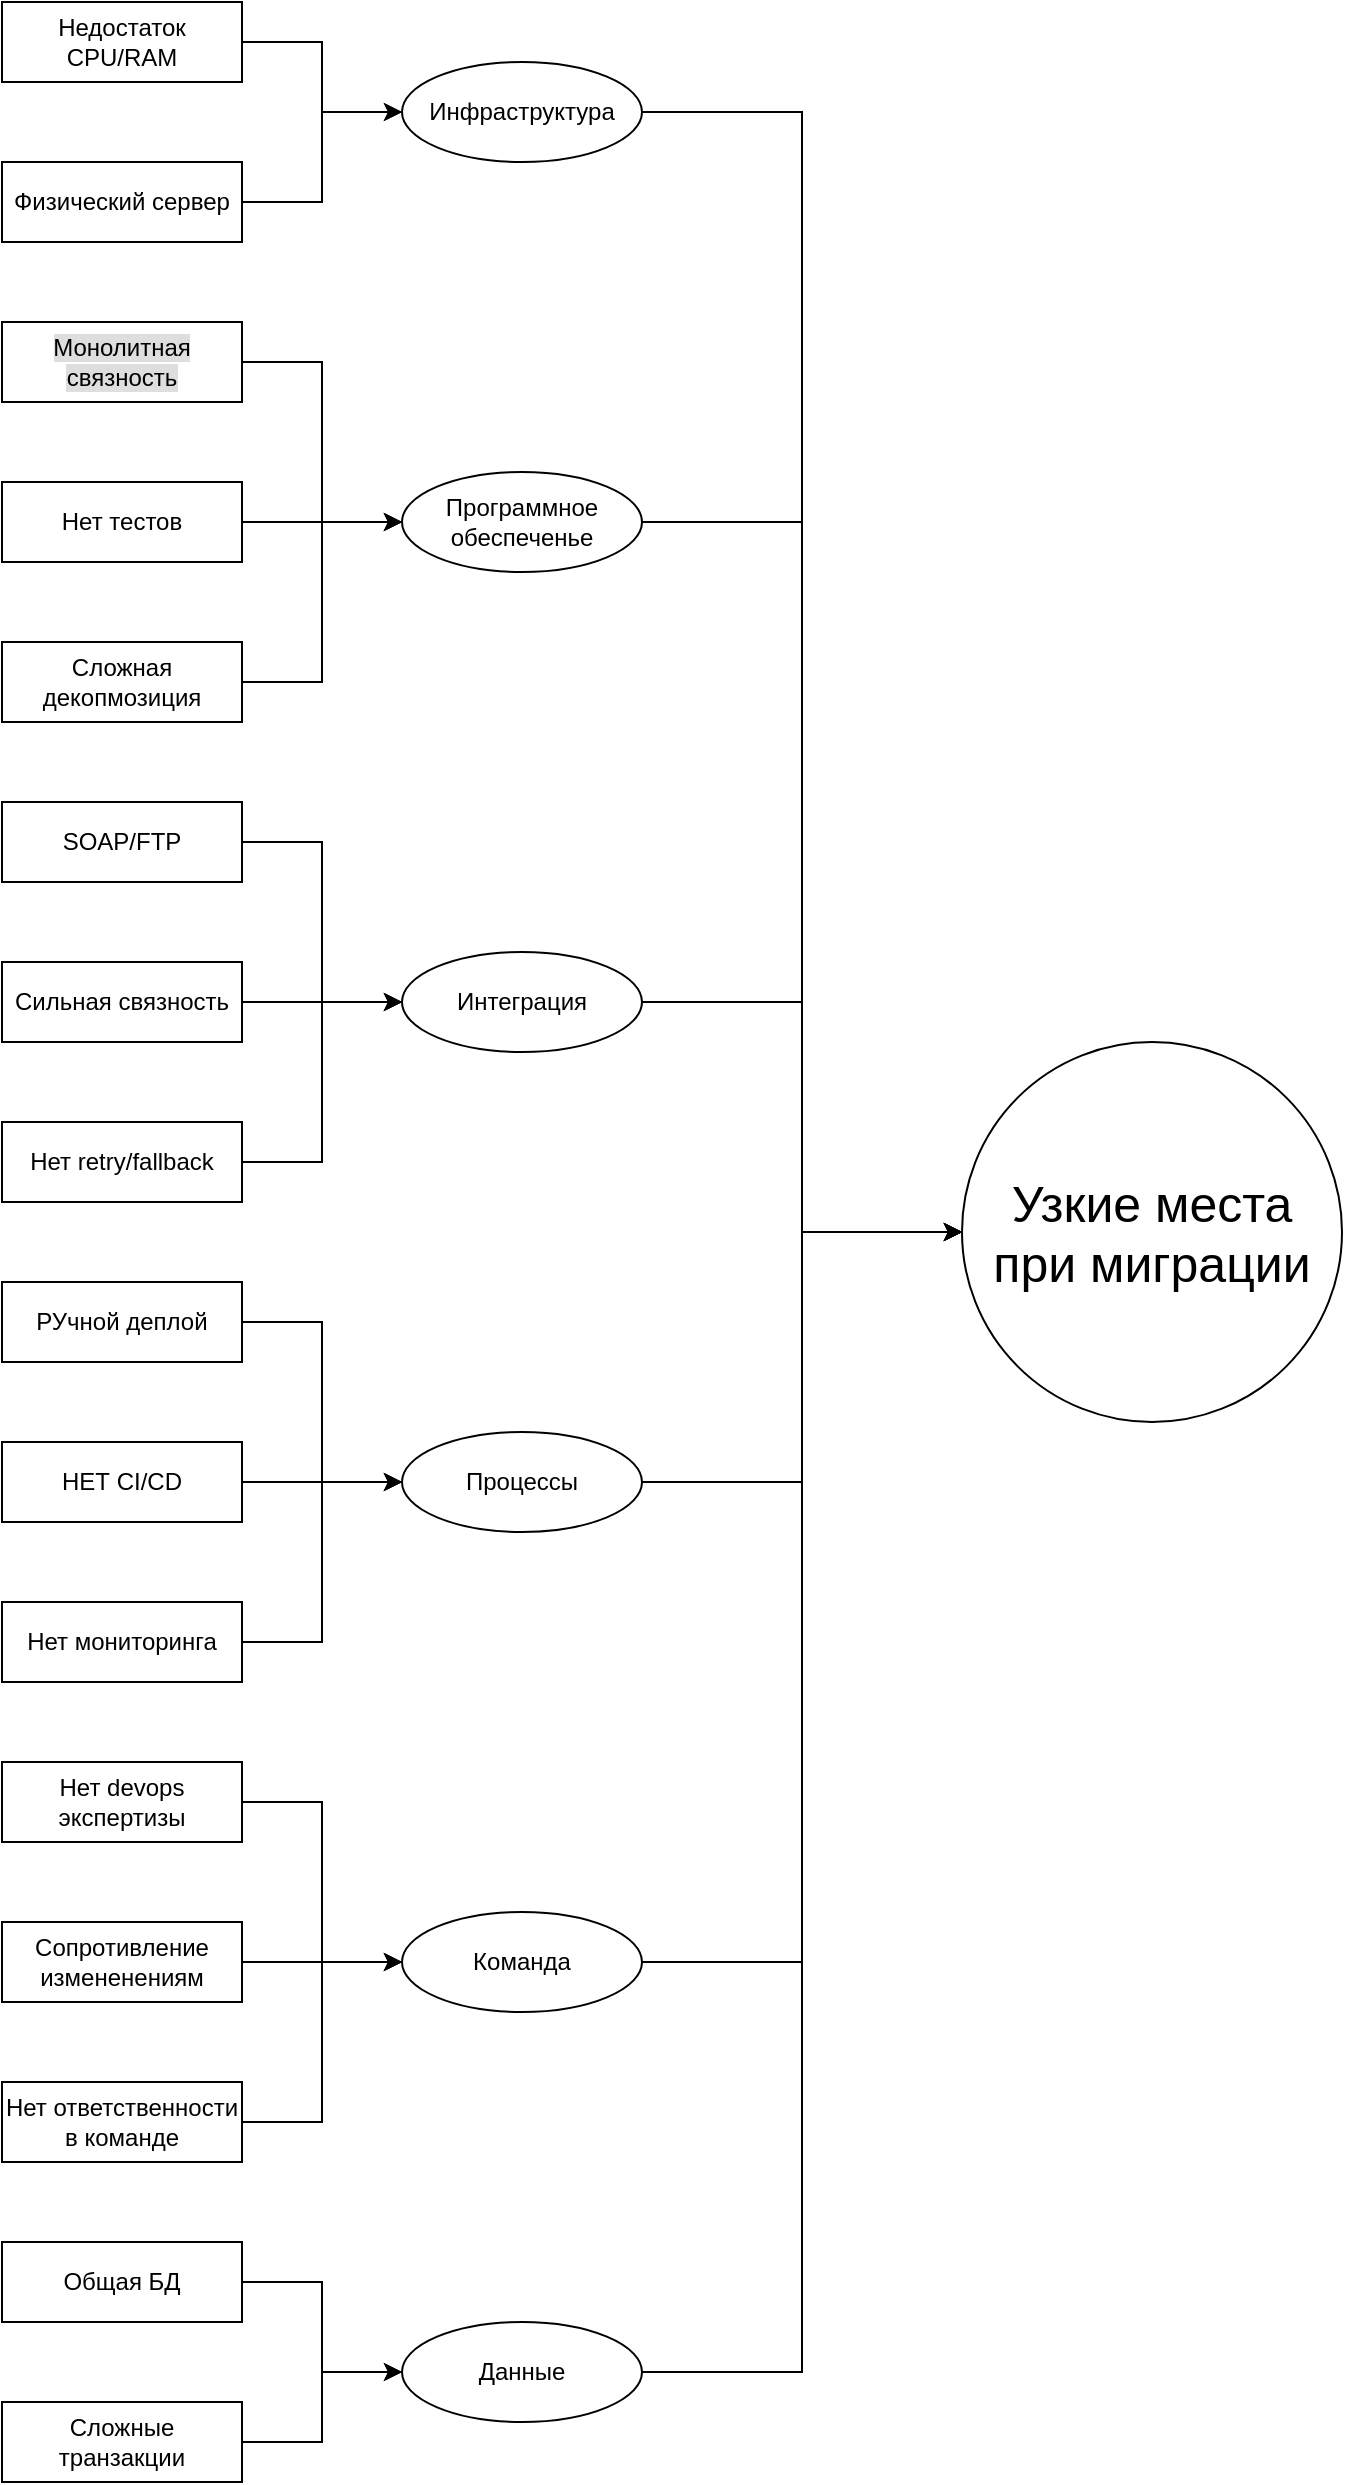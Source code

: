 <mxfile version="22.1.22" type="embed">
  <diagram name="Страница — 1" id="IB3hmVz5Mjldi7dOJ7lX">
    <mxGraphModel dx="814" dy="470" grid="1" gridSize="10" guides="1" tooltips="1" connect="1" arrows="1" fold="1" page="1" pageScale="1" pageWidth="827" pageHeight="1169" math="0" shadow="0">
      <root>
        <mxCell id="0" />
        <mxCell id="1" parent="0" />
        <mxCell id="Ph2_vFc4Ig8jfNf9v6nr-14" style="edgeStyle=orthogonalEdgeStyle;rounded=0;orthogonalLoop=1;jettySize=auto;html=1;exitX=1;exitY=0.5;exitDx=0;exitDy=0;entryX=0;entryY=0.5;entryDx=0;entryDy=0;" parent="1" source="Ph2_vFc4Ig8jfNf9v6nr-1" target="Ph2_vFc4Ig8jfNf9v6nr-11" edge="1">
          <mxGeometry relative="1" as="geometry" />
        </mxCell>
        <mxCell id="Ph2_vFc4Ig8jfNf9v6nr-1" value="&lt;span style=&quot;background-color: light-dark(#ffffff, var(--ge-dark-color, #121212));&quot;&gt;Недостаток CPU/RAM&lt;/span&gt;" style="rounded=0;whiteSpace=wrap;html=1;" parent="1" vertex="1">
          <mxGeometry x="80" y="160" width="120" height="40" as="geometry" />
        </mxCell>
        <mxCell id="Ph2_vFc4Ig8jfNf9v6nr-16" style="edgeStyle=orthogonalEdgeStyle;rounded=0;orthogonalLoop=1;jettySize=auto;html=1;exitX=1;exitY=0.5;exitDx=0;exitDy=0;entryX=0;entryY=0.5;entryDx=0;entryDy=0;" parent="1" source="Ph2_vFc4Ig8jfNf9v6nr-2" target="Ph2_vFc4Ig8jfNf9v6nr-11" edge="1">
          <mxGeometry relative="1" as="geometry" />
        </mxCell>
        <mxCell id="Ph2_vFc4Ig8jfNf9v6nr-2" value="&lt;span style=&quot;&quot;&gt;Физический сервер&lt;/span&gt;" style="rounded=0;whiteSpace=wrap;html=1;strokeColor=default;labelBackgroundColor=default;" parent="1" vertex="1">
          <mxGeometry x="80" y="240" width="120" height="40" as="geometry" />
        </mxCell>
        <mxCell id="Ph2_vFc4Ig8jfNf9v6nr-17" style="edgeStyle=orthogonalEdgeStyle;rounded=0;orthogonalLoop=1;jettySize=auto;html=1;exitX=1;exitY=0.5;exitDx=0;exitDy=0;entryX=0;entryY=0.5;entryDx=0;entryDy=0;" parent="1" source="Ph2_vFc4Ig8jfNf9v6nr-3" target="Ph2_vFc4Ig8jfNf9v6nr-12" edge="1">
          <mxGeometry relative="1" as="geometry" />
        </mxCell>
        <mxCell id="Ph2_vFc4Ig8jfNf9v6nr-3" value="&lt;span style=&quot;background-color: rgb(222, 222, 222);&quot;&gt;Монолитная связность&lt;/span&gt;" style="rounded=0;whiteSpace=wrap;html=1;" parent="1" vertex="1">
          <mxGeometry x="80" y="320" width="120" height="40" as="geometry" />
        </mxCell>
        <mxCell id="Ph2_vFc4Ig8jfNf9v6nr-19" style="edgeStyle=orthogonalEdgeStyle;rounded=0;orthogonalLoop=1;jettySize=auto;html=1;exitX=1;exitY=0.5;exitDx=0;exitDy=0;entryX=0;entryY=0.5;entryDx=0;entryDy=0;" parent="1" source="Ph2_vFc4Ig8jfNf9v6nr-4" target="Ph2_vFc4Ig8jfNf9v6nr-12" edge="1">
          <mxGeometry relative="1" as="geometry" />
        </mxCell>
        <mxCell id="Ph2_vFc4Ig8jfNf9v6nr-4" value="&lt;span style=&quot;&quot;&gt;Нет тестов&lt;/span&gt;" style="rounded=0;whiteSpace=wrap;html=1;labelBackgroundColor=default;" parent="1" vertex="1">
          <mxGeometry x="80" y="400" width="120" height="40" as="geometry" />
        </mxCell>
        <mxCell id="Ph2_vFc4Ig8jfNf9v6nr-21" style="edgeStyle=orthogonalEdgeStyle;rounded=0;orthogonalLoop=1;jettySize=auto;html=1;exitX=1;exitY=0.5;exitDx=0;exitDy=0;entryX=0;entryY=0.5;entryDx=0;entryDy=0;" parent="1" source="Ph2_vFc4Ig8jfNf9v6nr-5" target="Ph2_vFc4Ig8jfNf9v6nr-12" edge="1">
          <mxGeometry relative="1" as="geometry" />
        </mxCell>
        <mxCell id="Ph2_vFc4Ig8jfNf9v6nr-5" value="&lt;span style=&quot;&quot;&gt;Сложная декопмозиция&lt;/span&gt;" style="rounded=0;whiteSpace=wrap;html=1;labelBackgroundColor=default;" parent="1" vertex="1">
          <mxGeometry x="80" y="480" width="120" height="40" as="geometry" />
        </mxCell>
        <mxCell id="Ph2_vFc4Ig8jfNf9v6nr-22" style="edgeStyle=orthogonalEdgeStyle;rounded=0;orthogonalLoop=1;jettySize=auto;html=1;exitX=1;exitY=0.5;exitDx=0;exitDy=0;entryX=0;entryY=0.5;entryDx=0;entryDy=0;" parent="1" source="Ph2_vFc4Ig8jfNf9v6nr-8" target="Ph2_vFc4Ig8jfNf9v6nr-13" edge="1">
          <mxGeometry relative="1" as="geometry" />
        </mxCell>
        <mxCell id="Ph2_vFc4Ig8jfNf9v6nr-8" value="&lt;span style=&quot;&quot;&gt;SOAP/FTP&lt;/span&gt;" style="rounded=0;whiteSpace=wrap;html=1;labelBackgroundColor=default;" parent="1" vertex="1">
          <mxGeometry x="80" y="560" width="120" height="40" as="geometry" />
        </mxCell>
        <mxCell id="Ph2_vFc4Ig8jfNf9v6nr-24" style="edgeStyle=orthogonalEdgeStyle;rounded=0;orthogonalLoop=1;jettySize=auto;html=1;exitX=1;exitY=0.5;exitDx=0;exitDy=0;entryX=0;entryY=0.5;entryDx=0;entryDy=0;" parent="1" source="Ph2_vFc4Ig8jfNf9v6nr-9" target="Ph2_vFc4Ig8jfNf9v6nr-13" edge="1">
          <mxGeometry relative="1" as="geometry" />
        </mxCell>
        <mxCell id="Ph2_vFc4Ig8jfNf9v6nr-9" value="&lt;span style=&quot;&quot;&gt;Сильная связность&lt;/span&gt;" style="rounded=0;whiteSpace=wrap;html=1;labelBackgroundColor=default;" parent="1" vertex="1">
          <mxGeometry x="80" y="640" width="120" height="40" as="geometry" />
        </mxCell>
        <mxCell id="Ph2_vFc4Ig8jfNf9v6nr-25" style="edgeStyle=orthogonalEdgeStyle;rounded=0;orthogonalLoop=1;jettySize=auto;html=1;exitX=1;exitY=0.5;exitDx=0;exitDy=0;entryX=0;entryY=0.5;entryDx=0;entryDy=0;" parent="1" source="Ph2_vFc4Ig8jfNf9v6nr-10" target="Ph2_vFc4Ig8jfNf9v6nr-13" edge="1">
          <mxGeometry relative="1" as="geometry" />
        </mxCell>
        <mxCell id="Ph2_vFc4Ig8jfNf9v6nr-10" value="&lt;span style=&quot;&quot;&gt;Нет retry/fallback&lt;/span&gt;" style="rounded=0;whiteSpace=wrap;html=1;labelBackgroundColor=default;" parent="1" vertex="1">
          <mxGeometry x="80" y="720" width="120" height="40" as="geometry" />
        </mxCell>
        <mxCell id="Ph2_vFc4Ig8jfNf9v6nr-48" style="edgeStyle=orthogonalEdgeStyle;rounded=0;orthogonalLoop=1;jettySize=auto;html=1;exitX=1;exitY=0.5;exitDx=0;exitDy=0;entryX=0;entryY=0.5;entryDx=0;entryDy=0;" parent="1" source="Ph2_vFc4Ig8jfNf9v6nr-11" target="Ph2_vFc4Ig8jfNf9v6nr-47" edge="1">
          <mxGeometry relative="1" as="geometry" />
        </mxCell>
        <mxCell id="Ph2_vFc4Ig8jfNf9v6nr-11" value="&lt;span style=&quot;background-color: light-dark(#ffffff, var(--ge-dark-color, #121212));&quot;&gt;Инфраструктура&lt;/span&gt;" style="ellipse;whiteSpace=wrap;html=1;" parent="1" vertex="1">
          <mxGeometry x="280" y="190" width="120" height="50" as="geometry" />
        </mxCell>
        <mxCell id="Ph2_vFc4Ig8jfNf9v6nr-49" style="edgeStyle=orthogonalEdgeStyle;rounded=0;orthogonalLoop=1;jettySize=auto;html=1;exitX=1;exitY=0.5;exitDx=0;exitDy=0;entryX=0;entryY=0.5;entryDx=0;entryDy=0;" parent="1" source="Ph2_vFc4Ig8jfNf9v6nr-12" target="Ph2_vFc4Ig8jfNf9v6nr-47" edge="1">
          <mxGeometry relative="1" as="geometry" />
        </mxCell>
        <mxCell id="Ph2_vFc4Ig8jfNf9v6nr-12" value="&lt;span style=&quot;background-color: light-dark(#ffffff, var(--ge-dark-color, #121212));&quot;&gt;Программное обеспеченье&lt;/span&gt;" style="ellipse;whiteSpace=wrap;html=1;" parent="1" vertex="1">
          <mxGeometry x="280" y="395" width="120" height="50" as="geometry" />
        </mxCell>
        <mxCell id="Ph2_vFc4Ig8jfNf9v6nr-51" style="edgeStyle=orthogonalEdgeStyle;rounded=0;orthogonalLoop=1;jettySize=auto;html=1;exitX=1;exitY=0.5;exitDx=0;exitDy=0;entryX=0;entryY=0.5;entryDx=0;entryDy=0;" parent="1" source="Ph2_vFc4Ig8jfNf9v6nr-13" target="Ph2_vFc4Ig8jfNf9v6nr-47" edge="1">
          <mxGeometry relative="1" as="geometry" />
        </mxCell>
        <mxCell id="Ph2_vFc4Ig8jfNf9v6nr-13" value="&lt;span style=&quot;background-color: light-dark(#ffffff, var(--ge-dark-color, #121212));&quot;&gt;Интеграция&lt;/span&gt;" style="ellipse;whiteSpace=wrap;html=1;" parent="1" vertex="1">
          <mxGeometry x="280" y="635" width="120" height="50" as="geometry" />
        </mxCell>
        <mxCell id="Ph2_vFc4Ig8jfNf9v6nr-26" style="edgeStyle=orthogonalEdgeStyle;rounded=0;orthogonalLoop=1;jettySize=auto;html=1;exitX=1;exitY=0.5;exitDx=0;exitDy=0;entryX=0;entryY=0.5;entryDx=0;entryDy=0;" parent="1" source="Ph2_vFc4Ig8jfNf9v6nr-27" target="Ph2_vFc4Ig8jfNf9v6nr-32" edge="1">
          <mxGeometry relative="1" as="geometry" />
        </mxCell>
        <mxCell id="Ph2_vFc4Ig8jfNf9v6nr-27" value="&lt;span style=&quot;&quot;&gt;РУчной деплой&lt;/span&gt;" style="rounded=0;whiteSpace=wrap;html=1;labelBackgroundColor=default;" parent="1" vertex="1">
          <mxGeometry x="80" y="800" width="120" height="40" as="geometry" />
        </mxCell>
        <mxCell id="Ph2_vFc4Ig8jfNf9v6nr-28" style="edgeStyle=orthogonalEdgeStyle;rounded=0;orthogonalLoop=1;jettySize=auto;html=1;exitX=1;exitY=0.5;exitDx=0;exitDy=0;entryX=0;entryY=0.5;entryDx=0;entryDy=0;" parent="1" source="Ph2_vFc4Ig8jfNf9v6nr-29" target="Ph2_vFc4Ig8jfNf9v6nr-32" edge="1">
          <mxGeometry relative="1" as="geometry" />
        </mxCell>
        <mxCell id="Ph2_vFc4Ig8jfNf9v6nr-29" value="&lt;span style=&quot;&quot;&gt;НЕТ CI/CD&lt;/span&gt;" style="rounded=0;whiteSpace=wrap;html=1;labelBackgroundColor=default;" parent="1" vertex="1">
          <mxGeometry x="80" y="880" width="120" height="40" as="geometry" />
        </mxCell>
        <mxCell id="Ph2_vFc4Ig8jfNf9v6nr-30" style="edgeStyle=orthogonalEdgeStyle;rounded=0;orthogonalLoop=1;jettySize=auto;html=1;exitX=1;exitY=0.5;exitDx=0;exitDy=0;entryX=0;entryY=0.5;entryDx=0;entryDy=0;" parent="1" source="Ph2_vFc4Ig8jfNf9v6nr-31" target="Ph2_vFc4Ig8jfNf9v6nr-32" edge="1">
          <mxGeometry relative="1" as="geometry" />
        </mxCell>
        <mxCell id="Ph2_vFc4Ig8jfNf9v6nr-31" value="&lt;span style=&quot;&quot;&gt;Нет мониторинга&lt;/span&gt;" style="rounded=0;whiteSpace=wrap;html=1;labelBackgroundColor=default;" parent="1" vertex="1">
          <mxGeometry x="80" y="960" width="120" height="40" as="geometry" />
        </mxCell>
        <mxCell id="Ph2_vFc4Ig8jfNf9v6nr-53" style="edgeStyle=orthogonalEdgeStyle;rounded=0;orthogonalLoop=1;jettySize=auto;html=1;exitX=1;exitY=0.5;exitDx=0;exitDy=0;entryX=0;entryY=0.5;entryDx=0;entryDy=0;" parent="1" source="Ph2_vFc4Ig8jfNf9v6nr-32" target="Ph2_vFc4Ig8jfNf9v6nr-47" edge="1">
          <mxGeometry relative="1" as="geometry" />
        </mxCell>
        <mxCell id="Ph2_vFc4Ig8jfNf9v6nr-32" value="&lt;span style=&quot;background-color: light-dark(#ffffff, var(--ge-dark-color, #121212));&quot;&gt;Процессы&lt;/span&gt;" style="ellipse;whiteSpace=wrap;html=1;" parent="1" vertex="1">
          <mxGeometry x="280" y="875" width="120" height="50" as="geometry" />
        </mxCell>
        <mxCell id="Ph2_vFc4Ig8jfNf9v6nr-33" style="edgeStyle=orthogonalEdgeStyle;rounded=0;orthogonalLoop=1;jettySize=auto;html=1;exitX=1;exitY=0.5;exitDx=0;exitDy=0;entryX=0;entryY=0.5;entryDx=0;entryDy=0;" parent="1" source="Ph2_vFc4Ig8jfNf9v6nr-34" target="Ph2_vFc4Ig8jfNf9v6nr-39" edge="1">
          <mxGeometry relative="1" as="geometry" />
        </mxCell>
        <mxCell id="Ph2_vFc4Ig8jfNf9v6nr-34" value="&lt;span style=&quot;&quot;&gt;Нет devops экспертизы&lt;/span&gt;" style="rounded=0;whiteSpace=wrap;html=1;labelBackgroundColor=default;" parent="1" vertex="1">
          <mxGeometry x="80" y="1040" width="120" height="40" as="geometry" />
        </mxCell>
        <mxCell id="Ph2_vFc4Ig8jfNf9v6nr-35" style="edgeStyle=orthogonalEdgeStyle;rounded=0;orthogonalLoop=1;jettySize=auto;html=1;exitX=1;exitY=0.5;exitDx=0;exitDy=0;entryX=0;entryY=0.5;entryDx=0;entryDy=0;" parent="1" source="Ph2_vFc4Ig8jfNf9v6nr-36" target="Ph2_vFc4Ig8jfNf9v6nr-39" edge="1">
          <mxGeometry relative="1" as="geometry" />
        </mxCell>
        <mxCell id="Ph2_vFc4Ig8jfNf9v6nr-36" value="&lt;span style=&quot;&quot;&gt;Сопротивление измененениям&lt;/span&gt;" style="rounded=0;whiteSpace=wrap;html=1;labelBackgroundColor=default;" parent="1" vertex="1">
          <mxGeometry x="80" y="1120" width="120" height="40" as="geometry" />
        </mxCell>
        <mxCell id="Ph2_vFc4Ig8jfNf9v6nr-37" style="edgeStyle=orthogonalEdgeStyle;rounded=0;orthogonalLoop=1;jettySize=auto;html=1;exitX=1;exitY=0.5;exitDx=0;exitDy=0;entryX=0;entryY=0.5;entryDx=0;entryDy=0;" parent="1" source="Ph2_vFc4Ig8jfNf9v6nr-38" target="Ph2_vFc4Ig8jfNf9v6nr-39" edge="1">
          <mxGeometry relative="1" as="geometry" />
        </mxCell>
        <mxCell id="Ph2_vFc4Ig8jfNf9v6nr-38" value="&lt;span style=&quot;&quot;&gt;Нет ответственности в команде&lt;/span&gt;" style="rounded=0;whiteSpace=wrap;html=1;labelBackgroundColor=default;" parent="1" vertex="1">
          <mxGeometry x="80" y="1200" width="120" height="40" as="geometry" />
        </mxCell>
        <mxCell id="Ph2_vFc4Ig8jfNf9v6nr-54" style="edgeStyle=orthogonalEdgeStyle;rounded=0;orthogonalLoop=1;jettySize=auto;html=1;exitX=1;exitY=0.5;exitDx=0;exitDy=0;entryX=0;entryY=0.5;entryDx=0;entryDy=0;" parent="1" source="Ph2_vFc4Ig8jfNf9v6nr-39" target="Ph2_vFc4Ig8jfNf9v6nr-47" edge="1">
          <mxGeometry relative="1" as="geometry" />
        </mxCell>
        <mxCell id="Ph2_vFc4Ig8jfNf9v6nr-39" value="&lt;span style=&quot;background-color: light-dark(#ffffff, var(--ge-dark-color, #121212));&quot;&gt;Команда&lt;/span&gt;" style="ellipse;whiteSpace=wrap;html=1;" parent="1" vertex="1">
          <mxGeometry x="280" y="1115" width="120" height="50" as="geometry" />
        </mxCell>
        <mxCell id="Ph2_vFc4Ig8jfNf9v6nr-40" style="edgeStyle=orthogonalEdgeStyle;rounded=0;orthogonalLoop=1;jettySize=auto;html=1;exitX=1;exitY=0.5;exitDx=0;exitDy=0;entryX=0;entryY=0.5;entryDx=0;entryDy=0;" parent="1" source="Ph2_vFc4Ig8jfNf9v6nr-41" target="Ph2_vFc4Ig8jfNf9v6nr-46" edge="1">
          <mxGeometry relative="1" as="geometry" />
        </mxCell>
        <mxCell id="Ph2_vFc4Ig8jfNf9v6nr-41" value="&lt;span style=&quot;&quot;&gt;Общая БД&lt;/span&gt;" style="rounded=0;whiteSpace=wrap;html=1;labelBackgroundColor=default;" parent="1" vertex="1">
          <mxGeometry x="80" y="1280" width="120" height="40" as="geometry" />
        </mxCell>
        <mxCell id="Ph2_vFc4Ig8jfNf9v6nr-42" style="edgeStyle=orthogonalEdgeStyle;rounded=0;orthogonalLoop=1;jettySize=auto;html=1;exitX=1;exitY=0.5;exitDx=0;exitDy=0;entryX=0;entryY=0.5;entryDx=0;entryDy=0;" parent="1" source="Ph2_vFc4Ig8jfNf9v6nr-43" target="Ph2_vFc4Ig8jfNf9v6nr-46" edge="1">
          <mxGeometry relative="1" as="geometry" />
        </mxCell>
        <mxCell id="Ph2_vFc4Ig8jfNf9v6nr-43" value="&lt;span style=&quot;&quot;&gt;Сложные транзакции&lt;/span&gt;" style="rounded=0;whiteSpace=wrap;html=1;labelBackgroundColor=default;" parent="1" vertex="1">
          <mxGeometry x="80" y="1360" width="120" height="40" as="geometry" />
        </mxCell>
        <mxCell id="Ph2_vFc4Ig8jfNf9v6nr-55" style="edgeStyle=orthogonalEdgeStyle;rounded=0;orthogonalLoop=1;jettySize=auto;html=1;exitX=1;exitY=0.5;exitDx=0;exitDy=0;entryX=0;entryY=0.5;entryDx=0;entryDy=0;" parent="1" source="Ph2_vFc4Ig8jfNf9v6nr-46" target="Ph2_vFc4Ig8jfNf9v6nr-47" edge="1">
          <mxGeometry relative="1" as="geometry" />
        </mxCell>
        <mxCell id="Ph2_vFc4Ig8jfNf9v6nr-46" value="&lt;span style=&quot;background-color: light-dark(#ffffff, var(--ge-dark-color, #121212));&quot;&gt;Данные&lt;/span&gt;" style="ellipse;whiteSpace=wrap;html=1;" parent="1" vertex="1">
          <mxGeometry x="280" y="1320" width="120" height="50" as="geometry" />
        </mxCell>
        <mxCell id="Ph2_vFc4Ig8jfNf9v6nr-47" value="&lt;span style=&quot;background-color: light-dark(#ffffff, var(--ge-dark-color, #121212));&quot;&gt;&lt;font style=&quot;font-size: 25px;&quot;&gt;Узкие места при миграции&lt;/font&gt;&lt;/span&gt;" style="ellipse;whiteSpace=wrap;html=1;aspect=fixed;" parent="1" vertex="1">
          <mxGeometry x="560" y="680" width="190" height="190" as="geometry" />
        </mxCell>
      </root>
    </mxGraphModel>
  </diagram>
</mxfile>
